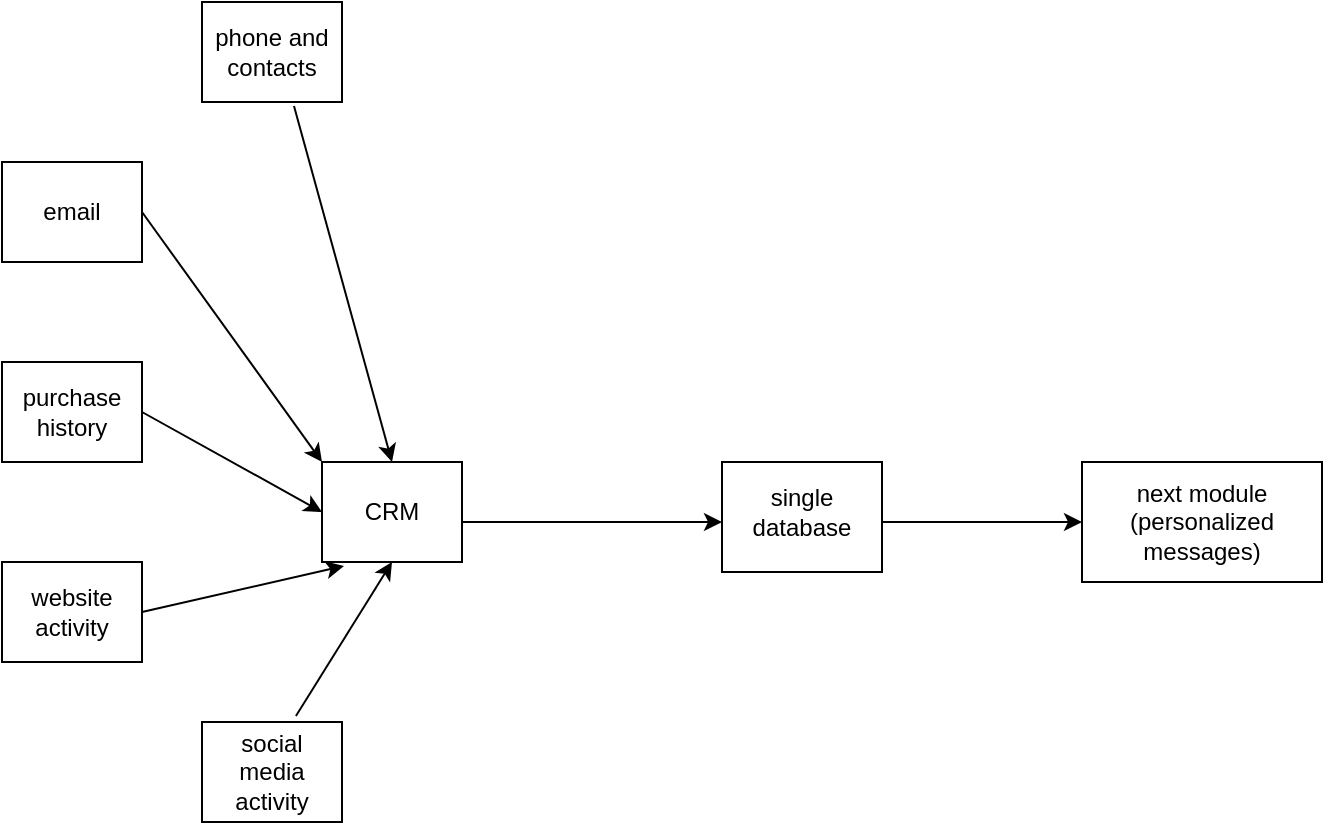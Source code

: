 <mxfile version="26.0.4">
  <diagram name="Page-1" id="E7hqxANdw7iOJaslMGMK">
    <mxGraphModel dx="984" dy="659" grid="1" gridSize="10" guides="1" tooltips="1" connect="1" arrows="1" fold="1" page="1" pageScale="1" pageWidth="827" pageHeight="1169" math="0" shadow="0">
      <root>
        <mxCell id="0" />
        <mxCell id="1" parent="0" />
        <mxCell id="nxU4Bh9ZfVaYZAL23d5n-1" value="" style="rounded=0;whiteSpace=wrap;html=1;" vertex="1" parent="1">
          <mxGeometry x="180" y="270" width="70" height="50" as="geometry" />
        </mxCell>
        <mxCell id="nxU4Bh9ZfVaYZAL23d5n-2" value="CRM" style="text;html=1;align=center;verticalAlign=middle;whiteSpace=wrap;rounded=0;" vertex="1" parent="1">
          <mxGeometry x="185" y="280" width="60" height="30" as="geometry" />
        </mxCell>
        <mxCell id="nxU4Bh9ZfVaYZAL23d5n-3" value="" style="rounded=0;whiteSpace=wrap;html=1;" vertex="1" parent="1">
          <mxGeometry x="20" y="120" width="70" height="50" as="geometry" />
        </mxCell>
        <mxCell id="nxU4Bh9ZfVaYZAL23d5n-4" value="" style="rounded=0;whiteSpace=wrap;html=1;" vertex="1" parent="1">
          <mxGeometry x="20" y="220" width="70" height="50" as="geometry" />
        </mxCell>
        <mxCell id="nxU4Bh9ZfVaYZAL23d5n-5" value="" style="rounded=0;whiteSpace=wrap;html=1;" vertex="1" parent="1">
          <mxGeometry x="20" y="320" width="70" height="50" as="geometry" />
        </mxCell>
        <mxCell id="nxU4Bh9ZfVaYZAL23d5n-6" value="" style="rounded=0;whiteSpace=wrap;html=1;" vertex="1" parent="1">
          <mxGeometry x="120" y="400" width="70" height="50" as="geometry" />
        </mxCell>
        <mxCell id="nxU4Bh9ZfVaYZAL23d5n-7" value="" style="rounded=0;whiteSpace=wrap;html=1;" vertex="1" parent="1">
          <mxGeometry x="120" y="40" width="70" height="50" as="geometry" />
        </mxCell>
        <mxCell id="nxU4Bh9ZfVaYZAL23d5n-8" value="phone and contacts" style="text;html=1;align=center;verticalAlign=middle;whiteSpace=wrap;rounded=0;" vertex="1" parent="1">
          <mxGeometry x="125" y="50" width="60" height="30" as="geometry" />
        </mxCell>
        <mxCell id="nxU4Bh9ZfVaYZAL23d5n-9" value="email" style="text;html=1;align=center;verticalAlign=middle;whiteSpace=wrap;rounded=0;" vertex="1" parent="1">
          <mxGeometry x="25" y="130" width="60" height="30" as="geometry" />
        </mxCell>
        <mxCell id="nxU4Bh9ZfVaYZAL23d5n-10" value="purchase history" style="text;html=1;align=center;verticalAlign=middle;whiteSpace=wrap;rounded=0;" vertex="1" parent="1">
          <mxGeometry x="25" y="230" width="60" height="30" as="geometry" />
        </mxCell>
        <mxCell id="nxU4Bh9ZfVaYZAL23d5n-11" value="website activity" style="text;html=1;align=center;verticalAlign=middle;whiteSpace=wrap;rounded=0;" vertex="1" parent="1">
          <mxGeometry x="25" y="330" width="60" height="30" as="geometry" />
        </mxCell>
        <mxCell id="nxU4Bh9ZfVaYZAL23d5n-12" value="social media activity" style="text;html=1;align=center;verticalAlign=middle;whiteSpace=wrap;rounded=0;" vertex="1" parent="1">
          <mxGeometry x="125" y="410" width="60" height="30" as="geometry" />
        </mxCell>
        <mxCell id="nxU4Bh9ZfVaYZAL23d5n-13" value="" style="endArrow=classic;html=1;rounded=0;exitX=1;exitY=0.5;exitDx=0;exitDy=0;entryX=0;entryY=0;entryDx=0;entryDy=0;" edge="1" parent="1" source="nxU4Bh9ZfVaYZAL23d5n-3" target="nxU4Bh9ZfVaYZAL23d5n-1">
          <mxGeometry width="50" height="50" relative="1" as="geometry">
            <mxPoint x="230" y="370" as="sourcePoint" />
            <mxPoint x="280" y="320" as="targetPoint" />
          </mxGeometry>
        </mxCell>
        <mxCell id="nxU4Bh9ZfVaYZAL23d5n-14" value="" style="endArrow=classic;html=1;rounded=0;exitX=0.657;exitY=1.04;exitDx=0;exitDy=0;exitPerimeter=0;entryX=0.5;entryY=0;entryDx=0;entryDy=0;" edge="1" parent="1" source="nxU4Bh9ZfVaYZAL23d5n-7" target="nxU4Bh9ZfVaYZAL23d5n-1">
          <mxGeometry width="50" height="50" relative="1" as="geometry">
            <mxPoint x="230" y="370" as="sourcePoint" />
            <mxPoint x="280" y="320" as="targetPoint" />
          </mxGeometry>
        </mxCell>
        <mxCell id="nxU4Bh9ZfVaYZAL23d5n-15" value="" style="endArrow=classic;html=1;rounded=0;exitX=1;exitY=0.5;exitDx=0;exitDy=0;entryX=0;entryY=0.5;entryDx=0;entryDy=0;" edge="1" parent="1" source="nxU4Bh9ZfVaYZAL23d5n-4" target="nxU4Bh9ZfVaYZAL23d5n-1">
          <mxGeometry width="50" height="50" relative="1" as="geometry">
            <mxPoint x="230" y="370" as="sourcePoint" />
            <mxPoint x="280" y="320" as="targetPoint" />
          </mxGeometry>
        </mxCell>
        <mxCell id="nxU4Bh9ZfVaYZAL23d5n-16" value="" style="endArrow=classic;html=1;rounded=0;exitX=1;exitY=0.5;exitDx=0;exitDy=0;entryX=0.157;entryY=1.04;entryDx=0;entryDy=0;entryPerimeter=0;" edge="1" parent="1" source="nxU4Bh9ZfVaYZAL23d5n-5" target="nxU4Bh9ZfVaYZAL23d5n-1">
          <mxGeometry width="50" height="50" relative="1" as="geometry">
            <mxPoint x="230" y="370" as="sourcePoint" />
            <mxPoint x="280" y="320" as="targetPoint" />
          </mxGeometry>
        </mxCell>
        <mxCell id="nxU4Bh9ZfVaYZAL23d5n-17" value="" style="endArrow=classic;html=1;rounded=0;exitX=0.671;exitY=-0.06;exitDx=0;exitDy=0;exitPerimeter=0;entryX=0.5;entryY=1;entryDx=0;entryDy=0;" edge="1" parent="1" source="nxU4Bh9ZfVaYZAL23d5n-6" target="nxU4Bh9ZfVaYZAL23d5n-1">
          <mxGeometry width="50" height="50" relative="1" as="geometry">
            <mxPoint x="230" y="370" as="sourcePoint" />
            <mxPoint x="280" y="320" as="targetPoint" />
          </mxGeometry>
        </mxCell>
        <mxCell id="nxU4Bh9ZfVaYZAL23d5n-18" value="" style="endArrow=classic;html=1;rounded=0;" edge="1" parent="1">
          <mxGeometry width="50" height="50" relative="1" as="geometry">
            <mxPoint x="250" y="300" as="sourcePoint" />
            <mxPoint x="380" y="300" as="targetPoint" />
          </mxGeometry>
        </mxCell>
        <mxCell id="nxU4Bh9ZfVaYZAL23d5n-19" value="" style="rounded=0;whiteSpace=wrap;html=1;" vertex="1" parent="1">
          <mxGeometry x="380" y="270" width="80" height="55" as="geometry" />
        </mxCell>
        <mxCell id="nxU4Bh9ZfVaYZAL23d5n-20" value="single database" style="text;html=1;align=center;verticalAlign=middle;whiteSpace=wrap;rounded=0;" vertex="1" parent="1">
          <mxGeometry x="390" y="280" width="60" height="30" as="geometry" />
        </mxCell>
        <mxCell id="nxU4Bh9ZfVaYZAL23d5n-23" value="" style="endArrow=classic;html=1;rounded=0;" edge="1" parent="1">
          <mxGeometry width="50" height="50" relative="1" as="geometry">
            <mxPoint x="460" y="300" as="sourcePoint" />
            <mxPoint x="560" y="300" as="targetPoint" />
          </mxGeometry>
        </mxCell>
        <mxCell id="nxU4Bh9ZfVaYZAL23d5n-24" value="next module&lt;div&gt;(personalized messages)&lt;/div&gt;" style="rounded=0;whiteSpace=wrap;html=1;" vertex="1" parent="1">
          <mxGeometry x="560" y="270" width="120" height="60" as="geometry" />
        </mxCell>
      </root>
    </mxGraphModel>
  </diagram>
</mxfile>
